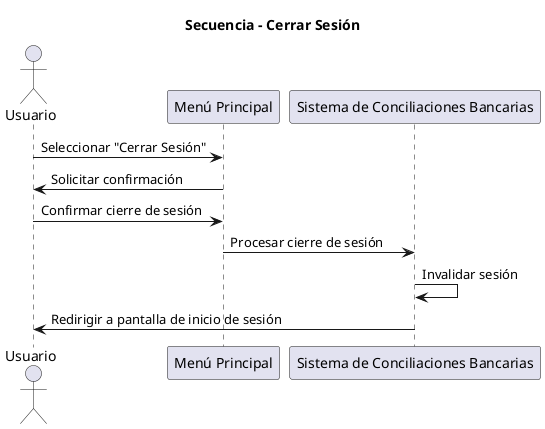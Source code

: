 @startuml CerrarSesion
title Secuencia - Cerrar Sesión

actor Usuario
participant "Menú Principal" as Menu
participant "Sistema de Conciliaciones Bancarias" as Sistema

Usuario -> Menu: Seleccionar "Cerrar Sesión"
Menu -> Usuario: Solicitar confirmación
Usuario -> Menu: Confirmar cierre de sesión
Menu -> Sistema: Procesar cierre de sesión
Sistema -> Sistema: Invalidar sesión
Sistema -> Usuario: Redirigir a pantalla de inicio de sesión

@enduml